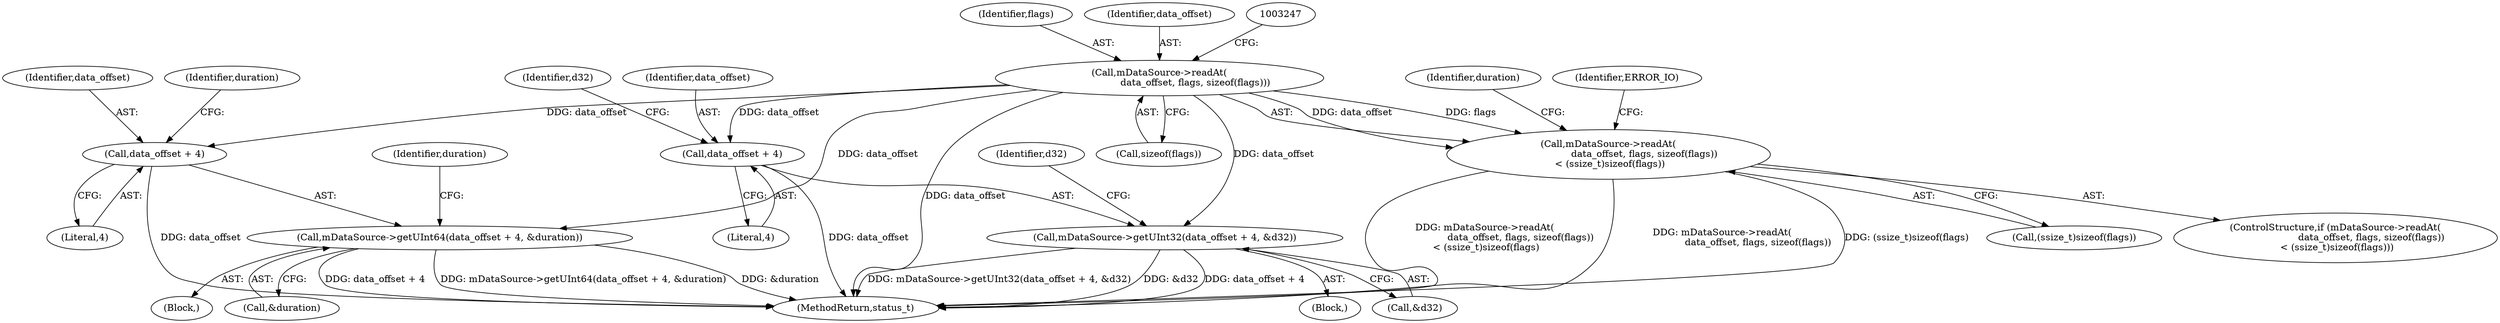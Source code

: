 digraph "0_Android_8a3a2f6ea7defe1a81bb32b3c9f3537f84749b9d@API" {
"1003241" [label="(Call,mDataSource->readAt(\n                        data_offset, flags, sizeof(flags)))"];
"1003240" [label="(Call,mDataSource->readAt(\n                        data_offset, flags, sizeof(flags))\n < (ssize_t)sizeof(flags))"];
"1003271" [label="(Call,mDataSource->getUInt64(data_offset + 4, &duration))"];
"1003272" [label="(Call,data_offset + 4)"];
"1003294" [label="(Call,mDataSource->getUInt32(data_offset + 4, &d32))"];
"1003295" [label="(Call,data_offset + 4)"];
"1003252" [label="(Identifier,ERROR_IO)"];
"1003243" [label="(Identifier,flags)"];
"1003272" [label="(Call,data_offset + 4)"];
"1003273" [label="(Identifier,data_offset)"];
"1003292" [label="(Block,)"];
"1003239" [label="(ControlStructure,if (mDataSource->readAt(\n                        data_offset, flags, sizeof(flags))\n < (ssize_t)sizeof(flags)))"];
"1003903" [label="(MethodReturn,status_t)"];
"1003246" [label="(Call,(ssize_t)sizeof(flags))"];
"1003271" [label="(Call,mDataSource->getUInt64(data_offset + 4, &duration))"];
"1003294" [label="(Call,mDataSource->getUInt32(data_offset + 4, &d32))"];
"1003276" [label="(Identifier,duration)"];
"1003244" [label="(Call,sizeof(flags))"];
"1003299" [label="(Identifier,d32)"];
"1003298" [label="(Call,&d32)"];
"1003242" [label="(Identifier,data_offset)"];
"1003297" [label="(Literal,4)"];
"1003263" [label="(Block,)"];
"1003241" [label="(Call,mDataSource->readAt(\n                        data_offset, flags, sizeof(flags)))"];
"1003255" [label="(Identifier,duration)"];
"1003274" [label="(Literal,4)"];
"1003240" [label="(Call,mDataSource->readAt(\n                        data_offset, flags, sizeof(flags))\n < (ssize_t)sizeof(flags))"];
"1003302" [label="(Identifier,d32)"];
"1003295" [label="(Call,data_offset + 4)"];
"1003275" [label="(Call,&duration)"];
"1003296" [label="(Identifier,data_offset)"];
"1003279" [label="(Identifier,duration)"];
"1003241" -> "1003240"  [label="AST: "];
"1003241" -> "1003244"  [label="CFG: "];
"1003242" -> "1003241"  [label="AST: "];
"1003243" -> "1003241"  [label="AST: "];
"1003244" -> "1003241"  [label="AST: "];
"1003247" -> "1003241"  [label="CFG: "];
"1003241" -> "1003903"  [label="DDG: data_offset"];
"1003241" -> "1003240"  [label="DDG: data_offset"];
"1003241" -> "1003240"  [label="DDG: flags"];
"1003241" -> "1003271"  [label="DDG: data_offset"];
"1003241" -> "1003272"  [label="DDG: data_offset"];
"1003241" -> "1003294"  [label="DDG: data_offset"];
"1003241" -> "1003295"  [label="DDG: data_offset"];
"1003240" -> "1003239"  [label="AST: "];
"1003240" -> "1003246"  [label="CFG: "];
"1003246" -> "1003240"  [label="AST: "];
"1003252" -> "1003240"  [label="CFG: "];
"1003255" -> "1003240"  [label="CFG: "];
"1003240" -> "1003903"  [label="DDG: mDataSource->readAt(\n                        data_offset, flags, sizeof(flags))\n < (ssize_t)sizeof(flags)"];
"1003240" -> "1003903"  [label="DDG: mDataSource->readAt(\n                        data_offset, flags, sizeof(flags))"];
"1003240" -> "1003903"  [label="DDG: (ssize_t)sizeof(flags)"];
"1003271" -> "1003263"  [label="AST: "];
"1003271" -> "1003275"  [label="CFG: "];
"1003272" -> "1003271"  [label="AST: "];
"1003275" -> "1003271"  [label="AST: "];
"1003279" -> "1003271"  [label="CFG: "];
"1003271" -> "1003903"  [label="DDG: data_offset + 4"];
"1003271" -> "1003903"  [label="DDG: mDataSource->getUInt64(data_offset + 4, &duration)"];
"1003271" -> "1003903"  [label="DDG: &duration"];
"1003272" -> "1003274"  [label="CFG: "];
"1003273" -> "1003272"  [label="AST: "];
"1003274" -> "1003272"  [label="AST: "];
"1003276" -> "1003272"  [label="CFG: "];
"1003272" -> "1003903"  [label="DDG: data_offset"];
"1003294" -> "1003292"  [label="AST: "];
"1003294" -> "1003298"  [label="CFG: "];
"1003295" -> "1003294"  [label="AST: "];
"1003298" -> "1003294"  [label="AST: "];
"1003302" -> "1003294"  [label="CFG: "];
"1003294" -> "1003903"  [label="DDG: data_offset + 4"];
"1003294" -> "1003903"  [label="DDG: mDataSource->getUInt32(data_offset + 4, &d32)"];
"1003294" -> "1003903"  [label="DDG: &d32"];
"1003295" -> "1003297"  [label="CFG: "];
"1003296" -> "1003295"  [label="AST: "];
"1003297" -> "1003295"  [label="AST: "];
"1003299" -> "1003295"  [label="CFG: "];
"1003295" -> "1003903"  [label="DDG: data_offset"];
}

